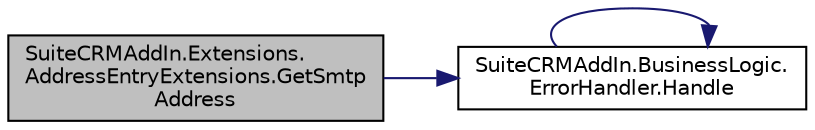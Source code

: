 digraph "SuiteCRMAddIn.Extensions.AddressEntryExtensions.GetSmtpAddress"
{
  edge [fontname="Helvetica",fontsize="10",labelfontname="Helvetica",labelfontsize="10"];
  node [fontname="Helvetica",fontsize="10",shape=record];
  rankdir="LR";
  Node0 [label="SuiteCRMAddIn.Extensions.\lAddressEntryExtensions.GetSmtp\lAddress",height=0.2,width=0.4,color="black", fillcolor="grey75", style="filled", fontcolor="black"];
  Node0 -> Node1 [color="midnightblue",fontsize="10",style="solid",fontname="Helvetica"];
  Node1 [label="SuiteCRMAddIn.BusinessLogic.\lErrorHandler.Handle",height=0.2,width=0.4,color="black", fillcolor="white", style="filled",URL="$class_suite_c_r_m_add_in_1_1_business_logic_1_1_error_handler.html#aa5ac5699b0099c7a812a895751df5e07"];
  Node1 -> Node1 [color="midnightblue",fontsize="10",style="solid",fontname="Helvetica"];
}
